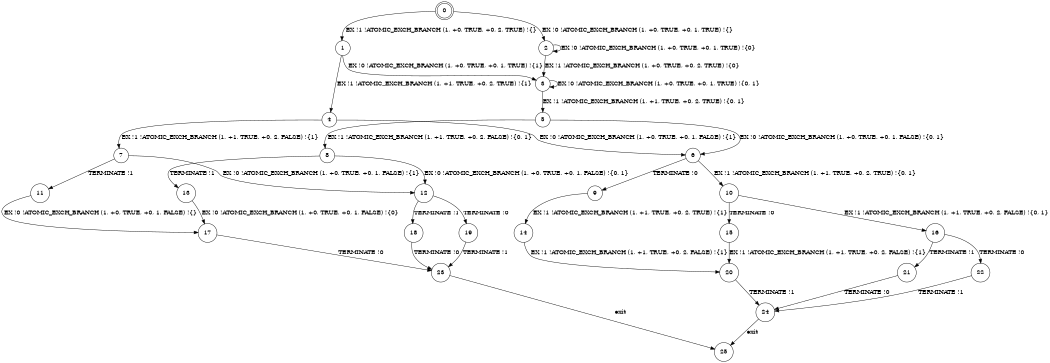 digraph BCG {
size = "7, 10.5";
center = TRUE;
node [shape = circle];
0 [peripheries = 2];
0 -> 1 [label = "EX !1 !ATOMIC_EXCH_BRANCH (1, +0, TRUE, +0, 2, TRUE) !{}"];
0 -> 2 [label = "EX !0 !ATOMIC_EXCH_BRANCH (1, +0, TRUE, +0, 1, TRUE) !{}"];
1 -> 3 [label = "EX !0 !ATOMIC_EXCH_BRANCH (1, +0, TRUE, +0, 1, TRUE) !{1}"];
1 -> 4 [label = "EX !1 !ATOMIC_EXCH_BRANCH (1, +1, TRUE, +0, 2, TRUE) !{1}"];
2 -> 3 [label = "EX !1 !ATOMIC_EXCH_BRANCH (1, +0, TRUE, +0, 2, TRUE) !{0}"];
2 -> 2 [label = "EX !0 !ATOMIC_EXCH_BRANCH (1, +0, TRUE, +0, 1, TRUE) !{0}"];
3 -> 5 [label = "EX !1 !ATOMIC_EXCH_BRANCH (1, +1, TRUE, +0, 2, TRUE) !{0, 1}"];
3 -> 3 [label = "EX !0 !ATOMIC_EXCH_BRANCH (1, +0, TRUE, +0, 1, TRUE) !{0, 1}"];
4 -> 6 [label = "EX !0 !ATOMIC_EXCH_BRANCH (1, +0, TRUE, +0, 1, FALSE) !{1}"];
4 -> 7 [label = "EX !1 !ATOMIC_EXCH_BRANCH (1, +1, TRUE, +0, 2, FALSE) !{1}"];
5 -> 8 [label = "EX !1 !ATOMIC_EXCH_BRANCH (1, +1, TRUE, +0, 2, FALSE) !{0, 1}"];
5 -> 6 [label = "EX !0 !ATOMIC_EXCH_BRANCH (1, +0, TRUE, +0, 1, FALSE) !{0, 1}"];
6 -> 9 [label = "TERMINATE !0"];
6 -> 10 [label = "EX !1 !ATOMIC_EXCH_BRANCH (1, +1, TRUE, +0, 2, TRUE) !{0, 1}"];
7 -> 11 [label = "TERMINATE !1"];
7 -> 12 [label = "EX !0 !ATOMIC_EXCH_BRANCH (1, +0, TRUE, +0, 1, FALSE) !{1}"];
8 -> 13 [label = "TERMINATE !1"];
8 -> 12 [label = "EX !0 !ATOMIC_EXCH_BRANCH (1, +0, TRUE, +0, 1, FALSE) !{0, 1}"];
9 -> 14 [label = "EX !1 !ATOMIC_EXCH_BRANCH (1, +1, TRUE, +0, 2, TRUE) !{1}"];
10 -> 15 [label = "TERMINATE !0"];
10 -> 16 [label = "EX !1 !ATOMIC_EXCH_BRANCH (1, +1, TRUE, +0, 2, FALSE) !{0, 1}"];
11 -> 17 [label = "EX !0 !ATOMIC_EXCH_BRANCH (1, +0, TRUE, +0, 1, FALSE) !{}"];
12 -> 18 [label = "TERMINATE !1"];
12 -> 19 [label = "TERMINATE !0"];
13 -> 17 [label = "EX !0 !ATOMIC_EXCH_BRANCH (1, +0, TRUE, +0, 1, FALSE) !{0}"];
14 -> 20 [label = "EX !1 !ATOMIC_EXCH_BRANCH (1, +1, TRUE, +0, 2, FALSE) !{1}"];
15 -> 20 [label = "EX !1 !ATOMIC_EXCH_BRANCH (1, +1, TRUE, +0, 2, FALSE) !{1}"];
16 -> 21 [label = "TERMINATE !1"];
16 -> 22 [label = "TERMINATE !0"];
17 -> 23 [label = "TERMINATE !0"];
18 -> 23 [label = "TERMINATE !0"];
19 -> 23 [label = "TERMINATE !1"];
20 -> 24 [label = "TERMINATE !1"];
21 -> 24 [label = "TERMINATE !0"];
22 -> 24 [label = "TERMINATE !1"];
23 -> 25 [label = "exit"];
24 -> 25 [label = "exit"];
}
